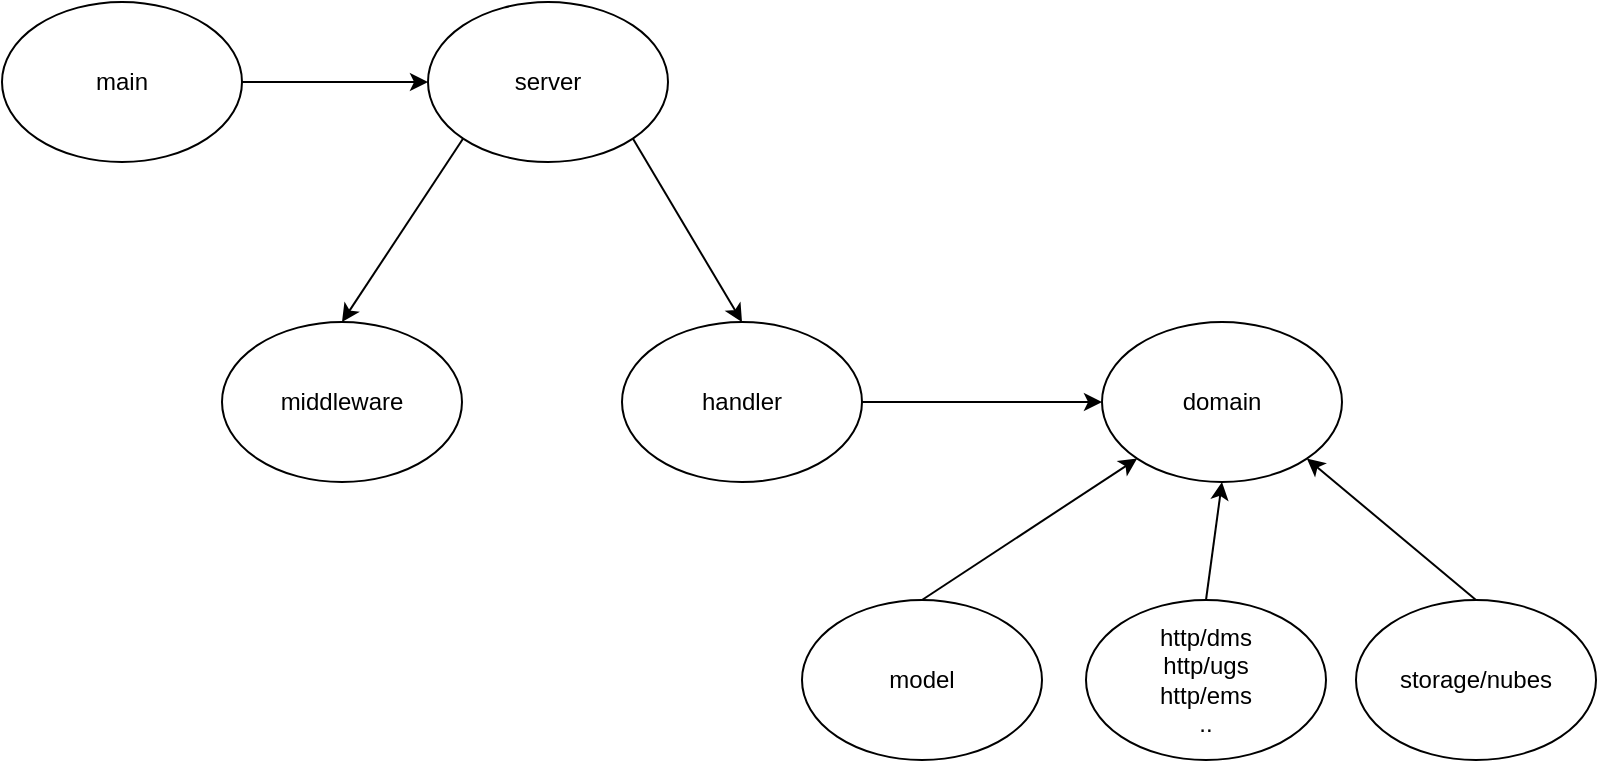 <mxfile version="14.7.9" type="github">
  <diagram id="oQ8cvHG8F5f0OZjKP1zE" name="Page-1">
    <mxGraphModel dx="1123" dy="1125" grid="1" gridSize="10" guides="0" tooltips="1" connect="1" arrows="1" fold="1" page="1" pageScale="1" pageWidth="827" pageHeight="1169" math="0" shadow="0">
      <root>
        <mxCell id="0" />
        <mxCell id="1" parent="0" />
        <mxCell id="2O69pgAo3dYL9qBpXJoj-1" value="handler" style="ellipse;whiteSpace=wrap;html=1;" vertex="1" parent="1">
          <mxGeometry x="330" y="810" width="120" height="80" as="geometry" />
        </mxCell>
        <mxCell id="2O69pgAo3dYL9qBpXJoj-2" value="server" style="ellipse;whiteSpace=wrap;html=1;" vertex="1" parent="1">
          <mxGeometry x="233" y="650" width="120" height="80" as="geometry" />
        </mxCell>
        <mxCell id="2O69pgAo3dYL9qBpXJoj-3" value="middleware" style="ellipse;whiteSpace=wrap;html=1;" vertex="1" parent="1">
          <mxGeometry x="130" y="810" width="120" height="80" as="geometry" />
        </mxCell>
        <mxCell id="2O69pgAo3dYL9qBpXJoj-4" value="storage/nubes" style="ellipse;whiteSpace=wrap;html=1;" vertex="1" parent="1">
          <mxGeometry x="697" y="949" width="120" height="80" as="geometry" />
        </mxCell>
        <mxCell id="2O69pgAo3dYL9qBpXJoj-5" value="" style="endArrow=classic;html=1;exitX=0;exitY=1;exitDx=0;exitDy=0;entryX=0.5;entryY=0;entryDx=0;entryDy=0;" edge="1" parent="1" source="2O69pgAo3dYL9qBpXJoj-2" target="2O69pgAo3dYL9qBpXJoj-3">
          <mxGeometry width="50" height="50" relative="1" as="geometry">
            <mxPoint x="390" y="600" as="sourcePoint" />
            <mxPoint x="440" y="550" as="targetPoint" />
          </mxGeometry>
        </mxCell>
        <mxCell id="2O69pgAo3dYL9qBpXJoj-6" value="" style="endArrow=classic;html=1;exitX=1;exitY=1;exitDx=0;exitDy=0;entryX=0.5;entryY=0;entryDx=0;entryDy=0;" edge="1" parent="1" source="2O69pgAo3dYL9qBpXJoj-2" target="2O69pgAo3dYL9qBpXJoj-1">
          <mxGeometry width="50" height="50" relative="1" as="geometry">
            <mxPoint x="303" y="740" as="sourcePoint" />
            <mxPoint x="303" y="820" as="targetPoint" />
          </mxGeometry>
        </mxCell>
        <mxCell id="2O69pgAo3dYL9qBpXJoj-7" value="main" style="ellipse;whiteSpace=wrap;html=1;" vertex="1" parent="1">
          <mxGeometry x="20" y="650" width="120" height="80" as="geometry" />
        </mxCell>
        <mxCell id="2O69pgAo3dYL9qBpXJoj-9" value="domain" style="ellipse;whiteSpace=wrap;html=1;" vertex="1" parent="1">
          <mxGeometry x="570" y="810" width="120" height="80" as="geometry" />
        </mxCell>
        <mxCell id="2O69pgAo3dYL9qBpXJoj-10" value="" style="endArrow=classic;html=1;exitX=1;exitY=0.5;exitDx=0;exitDy=0;entryX=0;entryY=0.5;entryDx=0;entryDy=0;" edge="1" parent="1" source="2O69pgAo3dYL9qBpXJoj-7" target="2O69pgAo3dYL9qBpXJoj-2">
          <mxGeometry width="50" height="50" relative="1" as="geometry">
            <mxPoint x="260.574" y="728.284" as="sourcePoint" />
            <mxPoint x="200" y="820" as="targetPoint" />
          </mxGeometry>
        </mxCell>
        <mxCell id="2O69pgAo3dYL9qBpXJoj-11" value="model" style="ellipse;whiteSpace=wrap;html=1;" vertex="1" parent="1">
          <mxGeometry x="420" y="949" width="120" height="80" as="geometry" />
        </mxCell>
        <mxCell id="2O69pgAo3dYL9qBpXJoj-12" value="" style="endArrow=classic;html=1;exitX=1;exitY=0.5;exitDx=0;exitDy=0;entryX=0;entryY=0.5;entryDx=0;entryDy=0;" edge="1" parent="1" source="2O69pgAo3dYL9qBpXJoj-1" target="2O69pgAo3dYL9qBpXJoj-9">
          <mxGeometry width="50" height="50" relative="1" as="geometry">
            <mxPoint x="489.996" y="730.004" as="sourcePoint" />
            <mxPoint x="544.57" y="821.72" as="targetPoint" />
          </mxGeometry>
        </mxCell>
        <mxCell id="2O69pgAo3dYL9qBpXJoj-13" value="" style="endArrow=classic;html=1;exitX=0.5;exitY=0;exitDx=0;exitDy=0;entryX=0;entryY=1;entryDx=0;entryDy=0;" edge="1" parent="1" source="2O69pgAo3dYL9qBpXJoj-11" target="2O69pgAo3dYL9qBpXJoj-9">
          <mxGeometry width="50" height="50" relative="1" as="geometry">
            <mxPoint x="460" y="910" as="sourcePoint" />
            <mxPoint x="580" y="910" as="targetPoint" />
          </mxGeometry>
        </mxCell>
        <mxCell id="2O69pgAo3dYL9qBpXJoj-14" value="" style="endArrow=classic;html=1;exitX=0.5;exitY=0;exitDx=0;exitDy=0;entryX=1;entryY=1;entryDx=0;entryDy=0;" edge="1" parent="1" source="2O69pgAo3dYL9qBpXJoj-4" target="2O69pgAo3dYL9qBpXJoj-9">
          <mxGeometry width="50" height="50" relative="1" as="geometry">
            <mxPoint x="550" y="960" as="sourcePoint" />
            <mxPoint x="597.574" y="888.284" as="targetPoint" />
          </mxGeometry>
        </mxCell>
        <mxCell id="2O69pgAo3dYL9qBpXJoj-15" value="http/dms&lt;br&gt;http/ugs&lt;br&gt;http/ems&lt;br&gt;.." style="ellipse;whiteSpace=wrap;html=1;" vertex="1" parent="1">
          <mxGeometry x="562" y="949" width="120" height="80" as="geometry" />
        </mxCell>
        <mxCell id="2O69pgAo3dYL9qBpXJoj-16" value="" style="endArrow=classic;html=1;exitX=0.5;exitY=0;exitDx=0;exitDy=0;entryX=0.5;entryY=1;entryDx=0;entryDy=0;" edge="1" parent="1" source="2O69pgAo3dYL9qBpXJoj-15" target="2O69pgAo3dYL9qBpXJoj-9">
          <mxGeometry width="50" height="50" relative="1" as="geometry">
            <mxPoint x="767" y="959" as="sourcePoint" />
            <mxPoint x="682.426" y="888.284" as="targetPoint" />
          </mxGeometry>
        </mxCell>
      </root>
    </mxGraphModel>
  </diagram>
</mxfile>
